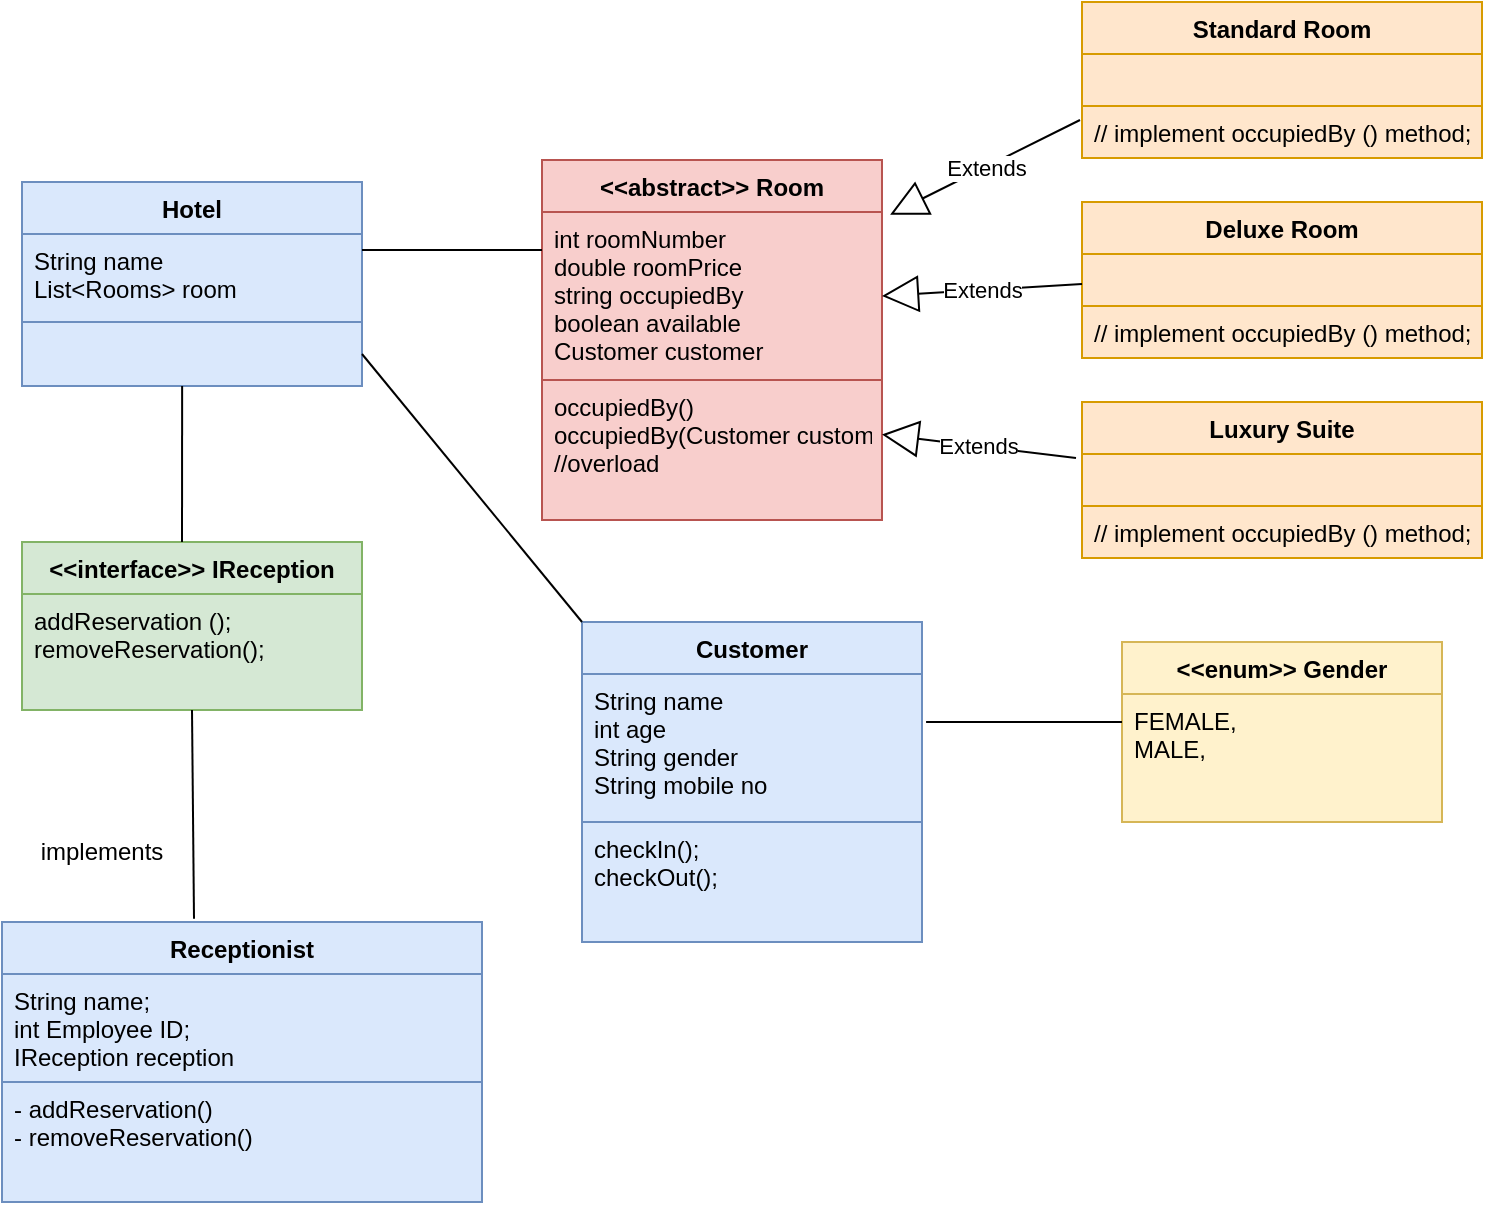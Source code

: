 <mxfile version="17.4.6" type="device"><diagram id="SZ58Y8Fu0EWbRwmBULUh" name="Page-1"><mxGraphModel dx="422" dy="531" grid="1" gridSize="10" guides="1" tooltips="1" connect="1" arrows="1" fold="1" page="1" pageScale="1" pageWidth="827" pageHeight="1169" math="0" shadow="0"><root><mxCell id="0"/><mxCell id="1" parent="0"/><mxCell id="aOaVWj7nJ7TzxEsyvVh9-2" value="&lt;&lt;abstract&gt;&gt; Room" style="swimlane;fontStyle=1;align=center;verticalAlign=top;childLayout=stackLayout;horizontal=1;startSize=26;horizontalStack=0;resizeParent=1;resizeParentMax=0;resizeLast=0;collapsible=1;marginBottom=0;fillColor=#f8cecc;strokeColor=#b85450;" vertex="1" parent="1"><mxGeometry x="300" y="239" width="170" height="180" as="geometry"><mxRectangle x="300" y="239" width="140" height="26" as="alternateBounds"/></mxGeometry></mxCell><mxCell id="aOaVWj7nJ7TzxEsyvVh9-3" value="int roomNumber&#10;double roomPrice&#10;string occupiedBy&#10;boolean available&#10;Customer customer" style="text;strokeColor=#b85450;fillColor=#f8cecc;align=left;verticalAlign=top;spacingLeft=4;spacingRight=4;overflow=hidden;rotatable=0;points=[[0,0.5],[1,0.5]];portConstraint=eastwest;" vertex="1" parent="aOaVWj7nJ7TzxEsyvVh9-2"><mxGeometry y="26" width="170" height="84" as="geometry"/></mxCell><mxCell id="aOaVWj7nJ7TzxEsyvVh9-5" value="occupiedBy()&#10;occupiedBy(Customer customer)&#10;//overload" style="text;strokeColor=#b85450;fillColor=#f8cecc;align=left;verticalAlign=top;spacingLeft=4;spacingRight=4;overflow=hidden;rotatable=0;points=[[0,0.5],[1,0.5]];portConstraint=eastwest;" vertex="1" parent="aOaVWj7nJ7TzxEsyvVh9-2"><mxGeometry y="110" width="170" height="70" as="geometry"/></mxCell><mxCell id="aOaVWj7nJ7TzxEsyvVh9-6" value="Hotel" style="swimlane;fontStyle=1;align=center;verticalAlign=top;childLayout=stackLayout;horizontal=1;startSize=26;horizontalStack=0;resizeParent=1;resizeParentMax=0;resizeLast=0;collapsible=1;marginBottom=0;fillColor=#dae8fc;strokeColor=#6c8ebf;" vertex="1" parent="1"><mxGeometry x="40" y="250" width="170" height="102" as="geometry"/></mxCell><mxCell id="aOaVWj7nJ7TzxEsyvVh9-7" value="String name&#10;List&lt;Rooms&gt; room" style="text;strokeColor=#6c8ebf;fillColor=#dae8fc;align=left;verticalAlign=top;spacingLeft=4;spacingRight=4;overflow=hidden;rotatable=0;points=[[0,0.5],[1,0.5]];portConstraint=eastwest;" vertex="1" parent="aOaVWj7nJ7TzxEsyvVh9-6"><mxGeometry y="26" width="170" height="44" as="geometry"/></mxCell><mxCell id="aOaVWj7nJ7TzxEsyvVh9-9" value="" style="text;strokeColor=#6c8ebf;fillColor=#dae8fc;align=left;verticalAlign=top;spacingLeft=4;spacingRight=4;overflow=hidden;rotatable=0;points=[[0,0.5],[1,0.5]];portConstraint=eastwest;" vertex="1" parent="aOaVWj7nJ7TzxEsyvVh9-6"><mxGeometry y="70" width="170" height="32" as="geometry"/></mxCell><mxCell id="aOaVWj7nJ7TzxEsyvVh9-10" value="" style="line;strokeWidth=1;fillColor=none;align=left;verticalAlign=middle;spacingTop=-1;spacingLeft=3;spacingRight=3;rotatable=0;labelPosition=right;points=[];portConstraint=eastwest;" vertex="1" parent="1"><mxGeometry x="210" y="280" width="90" height="8" as="geometry"/></mxCell><mxCell id="aOaVWj7nJ7TzxEsyvVh9-12" value="Standard Room" style="swimlane;fontStyle=1;align=center;verticalAlign=top;childLayout=stackLayout;horizontal=1;startSize=26;horizontalStack=0;resizeParent=1;resizeParentMax=0;resizeLast=0;collapsible=1;marginBottom=0;fillColor=#ffe6cc;strokeColor=#d79b00;" vertex="1" parent="1"><mxGeometry x="570" y="160" width="200" height="78" as="geometry"/></mxCell><mxCell id="aOaVWj7nJ7TzxEsyvVh9-13" value="" style="text;strokeColor=#d79b00;fillColor=#ffe6cc;align=left;verticalAlign=top;spacingLeft=4;spacingRight=4;overflow=hidden;rotatable=0;points=[[0,0.5],[1,0.5]];portConstraint=eastwest;" vertex="1" parent="aOaVWj7nJ7TzxEsyvVh9-12"><mxGeometry y="26" width="200" height="26" as="geometry"/></mxCell><mxCell id="aOaVWj7nJ7TzxEsyvVh9-15" value="// implement occupiedBy () method;" style="text;strokeColor=#d79b00;fillColor=#ffe6cc;align=left;verticalAlign=top;spacingLeft=4;spacingRight=4;overflow=hidden;rotatable=0;points=[[0,0.5],[1,0.5]];portConstraint=eastwest;" vertex="1" parent="aOaVWj7nJ7TzxEsyvVh9-12"><mxGeometry y="52" width="200" height="26" as="geometry"/></mxCell><mxCell id="aOaVWj7nJ7TzxEsyvVh9-24" value="Deluxe Room" style="swimlane;fontStyle=1;align=center;verticalAlign=top;childLayout=stackLayout;horizontal=1;startSize=26;horizontalStack=0;resizeParent=1;resizeParentMax=0;resizeLast=0;collapsible=1;marginBottom=0;fillColor=#ffe6cc;strokeColor=#d79b00;" vertex="1" parent="1"><mxGeometry x="570" y="260" width="200" height="78" as="geometry"/></mxCell><mxCell id="aOaVWj7nJ7TzxEsyvVh9-25" value="" style="text;strokeColor=#d79b00;fillColor=#ffe6cc;align=left;verticalAlign=top;spacingLeft=4;spacingRight=4;overflow=hidden;rotatable=0;points=[[0,0.5],[1,0.5]];portConstraint=eastwest;" vertex="1" parent="aOaVWj7nJ7TzxEsyvVh9-24"><mxGeometry y="26" width="200" height="26" as="geometry"/></mxCell><mxCell id="aOaVWj7nJ7TzxEsyvVh9-27" value="// implement occupiedBy () method;" style="text;strokeColor=#d79b00;fillColor=#ffe6cc;align=left;verticalAlign=top;spacingLeft=4;spacingRight=4;overflow=hidden;rotatable=0;points=[[0,0.5],[1,0.5]];portConstraint=eastwest;" vertex="1" parent="aOaVWj7nJ7TzxEsyvVh9-24"><mxGeometry y="52" width="200" height="26" as="geometry"/></mxCell><mxCell id="aOaVWj7nJ7TzxEsyvVh9-28" value="Luxury Suite" style="swimlane;fontStyle=1;align=center;verticalAlign=top;childLayout=stackLayout;horizontal=1;startSize=26;horizontalStack=0;resizeParent=1;resizeParentMax=0;resizeLast=0;collapsible=1;marginBottom=0;fillColor=#ffe6cc;strokeColor=#d79b00;" vertex="1" parent="1"><mxGeometry x="570" y="360" width="200" height="78" as="geometry"/></mxCell><mxCell id="aOaVWj7nJ7TzxEsyvVh9-29" value="" style="text;strokeColor=#d79b00;fillColor=#ffe6cc;align=left;verticalAlign=top;spacingLeft=4;spacingRight=4;overflow=hidden;rotatable=0;points=[[0,0.5],[1,0.5]];portConstraint=eastwest;" vertex="1" parent="aOaVWj7nJ7TzxEsyvVh9-28"><mxGeometry y="26" width="200" height="26" as="geometry"/></mxCell><mxCell id="aOaVWj7nJ7TzxEsyvVh9-31" value="// implement occupiedBy () method;" style="text;strokeColor=#d79b00;fillColor=#ffe6cc;align=left;verticalAlign=top;spacingLeft=4;spacingRight=4;overflow=hidden;rotatable=0;points=[[0,0.5],[1,0.5]];portConstraint=eastwest;" vertex="1" parent="aOaVWj7nJ7TzxEsyvVh9-28"><mxGeometry y="52" width="200" height="26" as="geometry"/></mxCell><mxCell id="aOaVWj7nJ7TzxEsyvVh9-32" value="Extends" style="endArrow=block;endSize=16;endFill=0;html=1;rounded=0;exitX=-0.005;exitY=0.269;exitDx=0;exitDy=0;exitPerimeter=0;entryX=1.024;entryY=0.016;entryDx=0;entryDy=0;entryPerimeter=0;" edge="1" parent="1" source="aOaVWj7nJ7TzxEsyvVh9-15" target="aOaVWj7nJ7TzxEsyvVh9-3"><mxGeometry width="160" relative="1" as="geometry"><mxPoint x="560" y="260" as="sourcePoint"/><mxPoint x="470" y="260" as="targetPoint"/></mxGeometry></mxCell><mxCell id="aOaVWj7nJ7TzxEsyvVh9-37" value="Extends" style="endArrow=block;endSize=16;endFill=0;html=1;rounded=0;entryX=1;entryY=0.5;entryDx=0;entryDy=0;" edge="1" parent="1" target="aOaVWj7nJ7TzxEsyvVh9-3"><mxGeometry width="160" relative="1" as="geometry"><mxPoint x="570" y="301" as="sourcePoint"/><mxPoint x="480" y="340" as="targetPoint"/></mxGeometry></mxCell><mxCell id="aOaVWj7nJ7TzxEsyvVh9-38" value="Extends" style="endArrow=block;endSize=16;endFill=0;html=1;rounded=0;exitX=-0.015;exitY=0.077;exitDx=0;exitDy=0;exitPerimeter=0;entryX=1;entryY=0.389;entryDx=0;entryDy=0;entryPerimeter=0;" edge="1" parent="1" source="aOaVWj7nJ7TzxEsyvVh9-29" target="aOaVWj7nJ7TzxEsyvVh9-5"><mxGeometry width="160" relative="1" as="geometry"><mxPoint x="470" y="446" as="sourcePoint"/><mxPoint x="470" y="388.5" as="targetPoint"/></mxGeometry></mxCell><mxCell id="aOaVWj7nJ7TzxEsyvVh9-39" value="&lt;&lt;enum&gt;&gt; Gender" style="swimlane;fontStyle=1;align=center;verticalAlign=top;childLayout=stackLayout;horizontal=1;startSize=26;horizontalStack=0;resizeParent=1;resizeParentMax=0;resizeLast=0;collapsible=1;marginBottom=0;fillColor=#fff2cc;strokeColor=#d6b656;" vertex="1" parent="1"><mxGeometry x="590" y="480" width="160" height="90" as="geometry"/></mxCell><mxCell id="aOaVWj7nJ7TzxEsyvVh9-40" value="FEMALE,&#10;MALE," style="text;strokeColor=#d6b656;fillColor=#fff2cc;align=left;verticalAlign=top;spacingLeft=4;spacingRight=4;overflow=hidden;rotatable=0;points=[[0,0.5],[1,0.5]];portConstraint=eastwest;" vertex="1" parent="aOaVWj7nJ7TzxEsyvVh9-39"><mxGeometry y="26" width="160" height="64" as="geometry"/></mxCell><mxCell id="aOaVWj7nJ7TzxEsyvVh9-43" value="&lt;&lt;interface&gt;&gt; IReception" style="swimlane;fontStyle=1;align=center;verticalAlign=top;childLayout=stackLayout;horizontal=1;startSize=26;horizontalStack=0;resizeParent=1;resizeParentMax=0;resizeLast=0;collapsible=1;marginBottom=0;fillColor=#d5e8d4;strokeColor=#82b366;" vertex="1" parent="1"><mxGeometry x="40" y="430" width="170" height="84" as="geometry"/></mxCell><mxCell id="aOaVWj7nJ7TzxEsyvVh9-46" value="addReservation ();&#10;removeReservation();" style="text;strokeColor=#82b366;fillColor=#d5e8d4;align=left;verticalAlign=top;spacingLeft=4;spacingRight=4;overflow=hidden;rotatable=0;points=[[0,0.5],[1,0.5]];portConstraint=eastwest;" vertex="1" parent="aOaVWj7nJ7TzxEsyvVh9-43"><mxGeometry y="26" width="170" height="58" as="geometry"/></mxCell><mxCell id="aOaVWj7nJ7TzxEsyvVh9-48" value="" style="endArrow=none;html=1;rounded=0;entryX=0.471;entryY=1;entryDx=0;entryDy=0;entryPerimeter=0;" edge="1" parent="1" target="aOaVWj7nJ7TzxEsyvVh9-9"><mxGeometry width="50" height="50" relative="1" as="geometry"><mxPoint x="120" y="430" as="sourcePoint"/><mxPoint x="140" y="420" as="targetPoint"/></mxGeometry></mxCell><mxCell id="aOaVWj7nJ7TzxEsyvVh9-49" value="Customer" style="swimlane;fontStyle=1;align=center;verticalAlign=top;childLayout=stackLayout;horizontal=1;startSize=26;horizontalStack=0;resizeParent=1;resizeParentMax=0;resizeLast=0;collapsible=1;marginBottom=0;fillColor=#dae8fc;strokeColor=#6c8ebf;" vertex="1" parent="1"><mxGeometry x="320" y="470" width="170" height="160" as="geometry"/></mxCell><mxCell id="aOaVWj7nJ7TzxEsyvVh9-50" value="String name&#10;int age&#10;String gender&#10;String mobile no" style="text;strokeColor=#6c8ebf;fillColor=#dae8fc;align=left;verticalAlign=top;spacingLeft=4;spacingRight=4;overflow=hidden;rotatable=0;points=[[0,0.5],[1,0.5]];portConstraint=eastwest;" vertex="1" parent="aOaVWj7nJ7TzxEsyvVh9-49"><mxGeometry y="26" width="170" height="74" as="geometry"/></mxCell><mxCell id="aOaVWj7nJ7TzxEsyvVh9-51" value="checkIn();&#10;checkOut();" style="text;strokeColor=#6c8ebf;fillColor=#dae8fc;align=left;verticalAlign=top;spacingLeft=4;spacingRight=4;overflow=hidden;rotatable=0;points=[[0,0.5],[1,0.5]];portConstraint=eastwest;" vertex="1" parent="aOaVWj7nJ7TzxEsyvVh9-49"><mxGeometry y="100" width="170" height="60" as="geometry"/></mxCell><mxCell id="aOaVWj7nJ7TzxEsyvVh9-52" value="" style="endArrow=none;html=1;rounded=0;entryX=1;entryY=0.5;entryDx=0;entryDy=0;" edge="1" parent="1" target="aOaVWj7nJ7TzxEsyvVh9-9"><mxGeometry width="50" height="50" relative="1" as="geometry"><mxPoint x="320" y="470" as="sourcePoint"/><mxPoint x="180" y="360" as="targetPoint"/></mxGeometry></mxCell><mxCell id="aOaVWj7nJ7TzxEsyvVh9-53" value="Receptionist" style="swimlane;fontStyle=1;align=center;verticalAlign=top;childLayout=stackLayout;horizontal=1;startSize=26;horizontalStack=0;resizeParent=1;resizeParentMax=0;resizeLast=0;collapsible=1;marginBottom=0;fillColor=#dae8fc;strokeColor=#6c8ebf;" vertex="1" parent="1"><mxGeometry x="30" y="620" width="240" height="140" as="geometry"/></mxCell><mxCell id="aOaVWj7nJ7TzxEsyvVh9-54" value="String name;&#10;int Employee ID;&#10;IReception reception" style="text;strokeColor=#6c8ebf;fillColor=#dae8fc;align=left;verticalAlign=top;spacingLeft=4;spacingRight=4;overflow=hidden;rotatable=0;points=[[0,0.5],[1,0.5]];portConstraint=eastwest;" vertex="1" parent="aOaVWj7nJ7TzxEsyvVh9-53"><mxGeometry y="26" width="240" height="54" as="geometry"/></mxCell><mxCell id="aOaVWj7nJ7TzxEsyvVh9-55" value="- addReservation()&#10;- removeReservation()" style="text;strokeColor=#6c8ebf;fillColor=#dae8fc;align=left;verticalAlign=top;spacingLeft=4;spacingRight=4;overflow=hidden;rotatable=0;points=[[0,0.5],[1,0.5]];portConstraint=eastwest;" vertex="1" parent="aOaVWj7nJ7TzxEsyvVh9-53"><mxGeometry y="80" width="240" height="60" as="geometry"/></mxCell><mxCell id="aOaVWj7nJ7TzxEsyvVh9-56" value="" style="endArrow=none;html=1;rounded=0;entryX=0.5;entryY=1;entryDx=0;entryDy=0;exitX=0.4;exitY=-0.012;exitDx=0;exitDy=0;exitPerimeter=0;" edge="1" parent="1" source="aOaVWj7nJ7TzxEsyvVh9-53" target="aOaVWj7nJ7TzxEsyvVh9-43"><mxGeometry width="50" height="50" relative="1" as="geometry"><mxPoint x="125" y="620" as="sourcePoint"/><mxPoint x="124.57" y="546" as="targetPoint"/></mxGeometry></mxCell><mxCell id="aOaVWj7nJ7TzxEsyvVh9-61" value="implements" style="text;html=1;strokeColor=none;fillColor=none;align=center;verticalAlign=middle;whiteSpace=wrap;rounded=0;" vertex="1" parent="1"><mxGeometry x="50" y="570" width="60" height="30" as="geometry"/></mxCell><mxCell id="aOaVWj7nJ7TzxEsyvVh9-64" value="" style="endArrow=none;html=1;rounded=0;entryX=1.012;entryY=0.324;entryDx=0;entryDy=0;entryPerimeter=0;exitX=0;exitY=0.219;exitDx=0;exitDy=0;exitPerimeter=0;" edge="1" parent="1" source="aOaVWj7nJ7TzxEsyvVh9-40" target="aOaVWj7nJ7TzxEsyvVh9-50"><mxGeometry width="50" height="50" relative="1" as="geometry"><mxPoint x="491.43" y="584.32" as="sourcePoint"/><mxPoint x="490.0" y="512" as="targetPoint"/></mxGeometry></mxCell></root></mxGraphModel></diagram></mxfile>